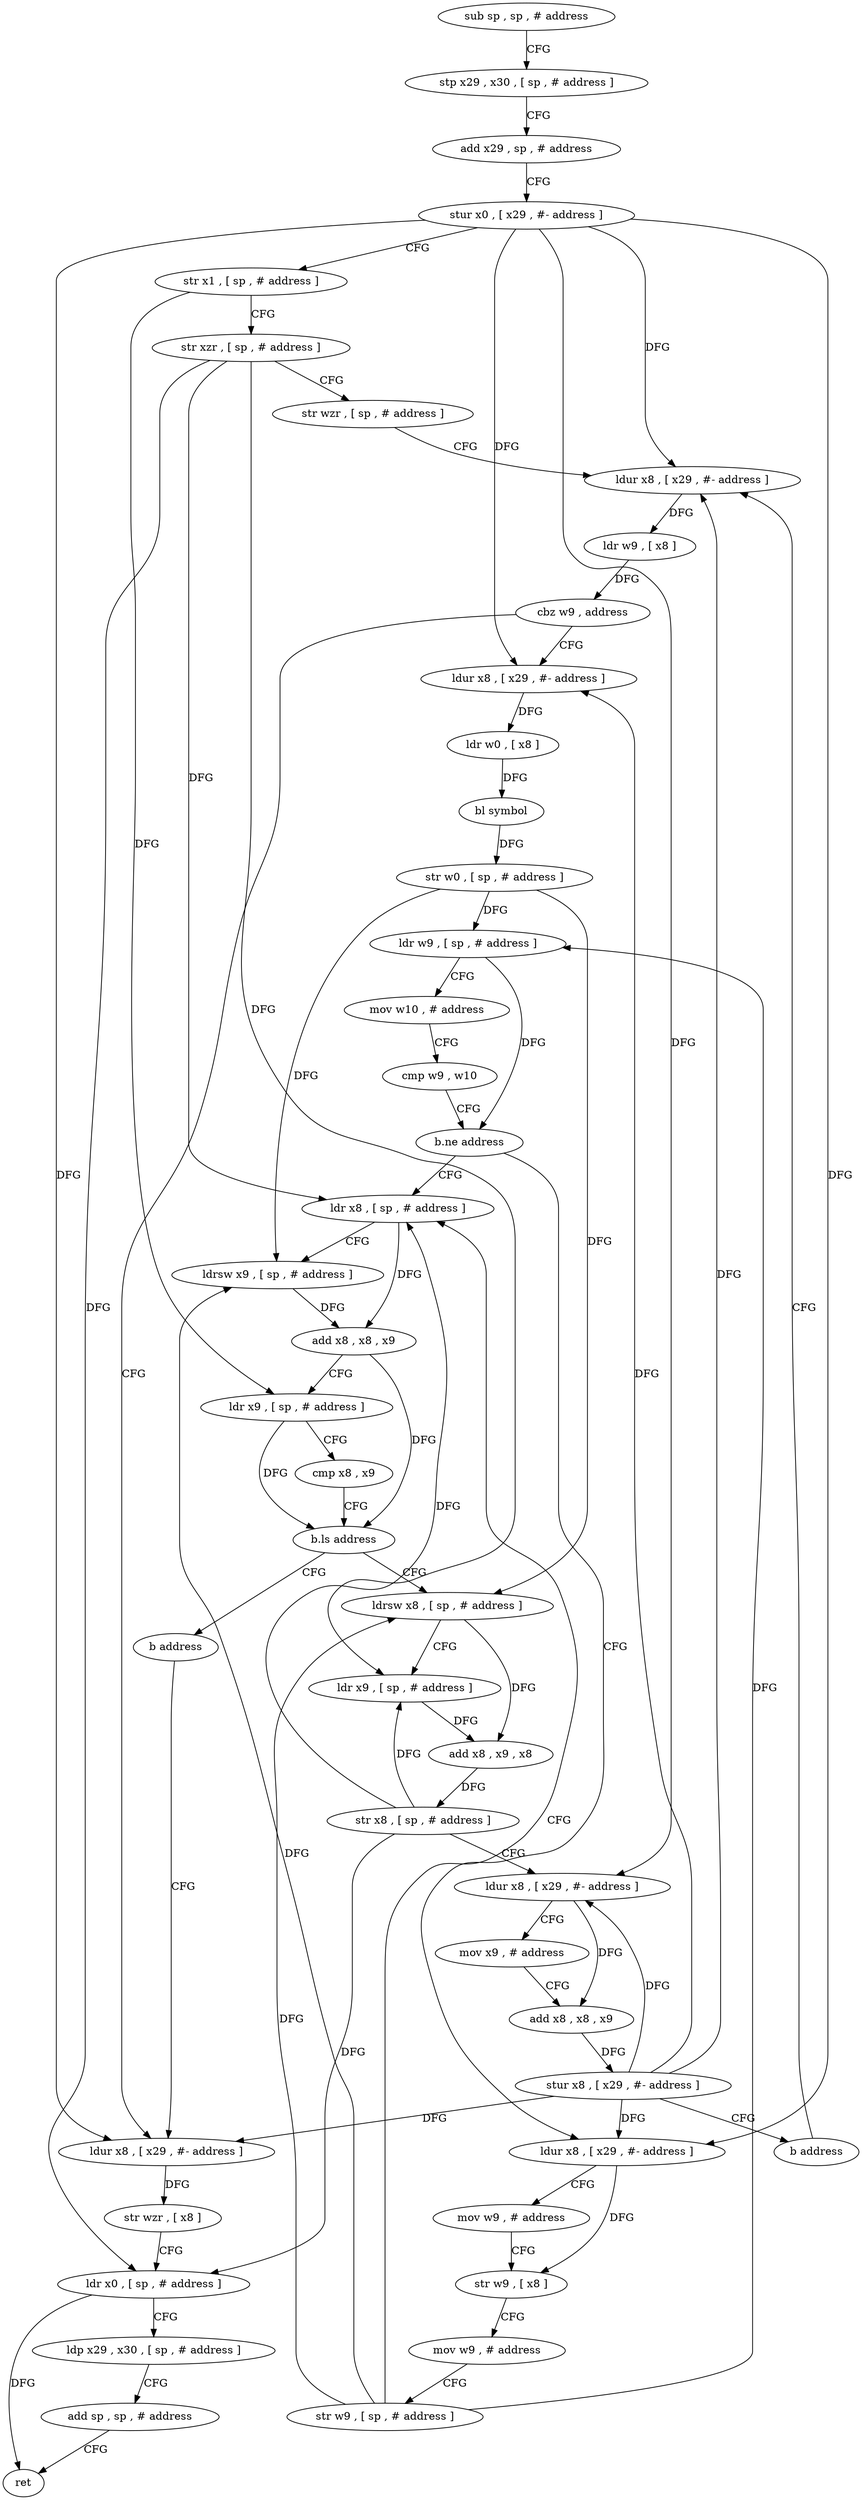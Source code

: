 digraph "func" {
"4288576" [label = "sub sp , sp , # address" ]
"4288580" [label = "stp x29 , x30 , [ sp , # address ]" ]
"4288584" [label = "add x29 , sp , # address" ]
"4288588" [label = "stur x0 , [ x29 , #- address ]" ]
"4288592" [label = "str x1 , [ sp , # address ]" ]
"4288596" [label = "str xzr , [ sp , # address ]" ]
"4288600" [label = "str wzr , [ sp , # address ]" ]
"4288604" [label = "ldur x8 , [ x29 , #- address ]" ]
"4288732" [label = "ldur x8 , [ x29 , #- address ]" ]
"4288736" [label = "str wzr , [ x8 ]" ]
"4288740" [label = "ldr x0 , [ sp , # address ]" ]
"4288744" [label = "ldp x29 , x30 , [ sp , # address ]" ]
"4288748" [label = "add sp , sp , # address" ]
"4288752" [label = "ret" ]
"4288616" [label = "ldur x8 , [ x29 , #- address ]" ]
"4288620" [label = "ldr w0 , [ x8 ]" ]
"4288624" [label = "bl symbol" ]
"4288628" [label = "str w0 , [ sp , # address ]" ]
"4288632" [label = "ldr w9 , [ sp , # address ]" ]
"4288636" [label = "mov w10 , # address" ]
"4288640" [label = "cmp w9 , w10" ]
"4288644" [label = "b.ne address" ]
"4288668" [label = "ldr x8 , [ sp , # address ]" ]
"4288648" [label = "ldur x8 , [ x29 , #- address ]" ]
"4288672" [label = "ldrsw x9 , [ sp , # address ]" ]
"4288676" [label = "add x8 , x8 , x9" ]
"4288680" [label = "ldr x9 , [ sp , # address ]" ]
"4288684" [label = "cmp x8 , x9" ]
"4288688" [label = "b.ls address" ]
"4288696" [label = "ldrsw x8 , [ sp , # address ]" ]
"4288692" [label = "b address" ]
"4288652" [label = "mov w9 , # address" ]
"4288656" [label = "str w9 , [ x8 ]" ]
"4288660" [label = "mov w9 , # address" ]
"4288664" [label = "str w9 , [ sp , # address ]" ]
"4288700" [label = "ldr x9 , [ sp , # address ]" ]
"4288704" [label = "add x8 , x9 , x8" ]
"4288708" [label = "str x8 , [ sp , # address ]" ]
"4288712" [label = "ldur x8 , [ x29 , #- address ]" ]
"4288716" [label = "mov x9 , # address" ]
"4288720" [label = "add x8 , x8 , x9" ]
"4288724" [label = "stur x8 , [ x29 , #- address ]" ]
"4288728" [label = "b address" ]
"4288608" [label = "ldr w9 , [ x8 ]" ]
"4288612" [label = "cbz w9 , address" ]
"4288576" -> "4288580" [ label = "CFG" ]
"4288580" -> "4288584" [ label = "CFG" ]
"4288584" -> "4288588" [ label = "CFG" ]
"4288588" -> "4288592" [ label = "CFG" ]
"4288588" -> "4288604" [ label = "DFG" ]
"4288588" -> "4288732" [ label = "DFG" ]
"4288588" -> "4288616" [ label = "DFG" ]
"4288588" -> "4288648" [ label = "DFG" ]
"4288588" -> "4288712" [ label = "DFG" ]
"4288592" -> "4288596" [ label = "CFG" ]
"4288592" -> "4288680" [ label = "DFG" ]
"4288596" -> "4288600" [ label = "CFG" ]
"4288596" -> "4288740" [ label = "DFG" ]
"4288596" -> "4288668" [ label = "DFG" ]
"4288596" -> "4288700" [ label = "DFG" ]
"4288600" -> "4288604" [ label = "CFG" ]
"4288604" -> "4288608" [ label = "DFG" ]
"4288732" -> "4288736" [ label = "DFG" ]
"4288736" -> "4288740" [ label = "CFG" ]
"4288740" -> "4288744" [ label = "CFG" ]
"4288740" -> "4288752" [ label = "DFG" ]
"4288744" -> "4288748" [ label = "CFG" ]
"4288748" -> "4288752" [ label = "CFG" ]
"4288616" -> "4288620" [ label = "DFG" ]
"4288620" -> "4288624" [ label = "DFG" ]
"4288624" -> "4288628" [ label = "DFG" ]
"4288628" -> "4288632" [ label = "DFG" ]
"4288628" -> "4288672" [ label = "DFG" ]
"4288628" -> "4288696" [ label = "DFG" ]
"4288632" -> "4288636" [ label = "CFG" ]
"4288632" -> "4288644" [ label = "DFG" ]
"4288636" -> "4288640" [ label = "CFG" ]
"4288640" -> "4288644" [ label = "CFG" ]
"4288644" -> "4288668" [ label = "CFG" ]
"4288644" -> "4288648" [ label = "CFG" ]
"4288668" -> "4288672" [ label = "CFG" ]
"4288668" -> "4288676" [ label = "DFG" ]
"4288648" -> "4288652" [ label = "CFG" ]
"4288648" -> "4288656" [ label = "DFG" ]
"4288672" -> "4288676" [ label = "DFG" ]
"4288676" -> "4288680" [ label = "CFG" ]
"4288676" -> "4288688" [ label = "DFG" ]
"4288680" -> "4288684" [ label = "CFG" ]
"4288680" -> "4288688" [ label = "DFG" ]
"4288684" -> "4288688" [ label = "CFG" ]
"4288688" -> "4288696" [ label = "CFG" ]
"4288688" -> "4288692" [ label = "CFG" ]
"4288696" -> "4288700" [ label = "CFG" ]
"4288696" -> "4288704" [ label = "DFG" ]
"4288692" -> "4288732" [ label = "CFG" ]
"4288652" -> "4288656" [ label = "CFG" ]
"4288656" -> "4288660" [ label = "CFG" ]
"4288660" -> "4288664" [ label = "CFG" ]
"4288664" -> "4288668" [ label = "CFG" ]
"4288664" -> "4288632" [ label = "DFG" ]
"4288664" -> "4288672" [ label = "DFG" ]
"4288664" -> "4288696" [ label = "DFG" ]
"4288700" -> "4288704" [ label = "DFG" ]
"4288704" -> "4288708" [ label = "DFG" ]
"4288708" -> "4288712" [ label = "CFG" ]
"4288708" -> "4288740" [ label = "DFG" ]
"4288708" -> "4288668" [ label = "DFG" ]
"4288708" -> "4288700" [ label = "DFG" ]
"4288712" -> "4288716" [ label = "CFG" ]
"4288712" -> "4288720" [ label = "DFG" ]
"4288716" -> "4288720" [ label = "CFG" ]
"4288720" -> "4288724" [ label = "DFG" ]
"4288724" -> "4288728" [ label = "CFG" ]
"4288724" -> "4288604" [ label = "DFG" ]
"4288724" -> "4288732" [ label = "DFG" ]
"4288724" -> "4288616" [ label = "DFG" ]
"4288724" -> "4288648" [ label = "DFG" ]
"4288724" -> "4288712" [ label = "DFG" ]
"4288728" -> "4288604" [ label = "CFG" ]
"4288608" -> "4288612" [ label = "DFG" ]
"4288612" -> "4288732" [ label = "CFG" ]
"4288612" -> "4288616" [ label = "CFG" ]
}
